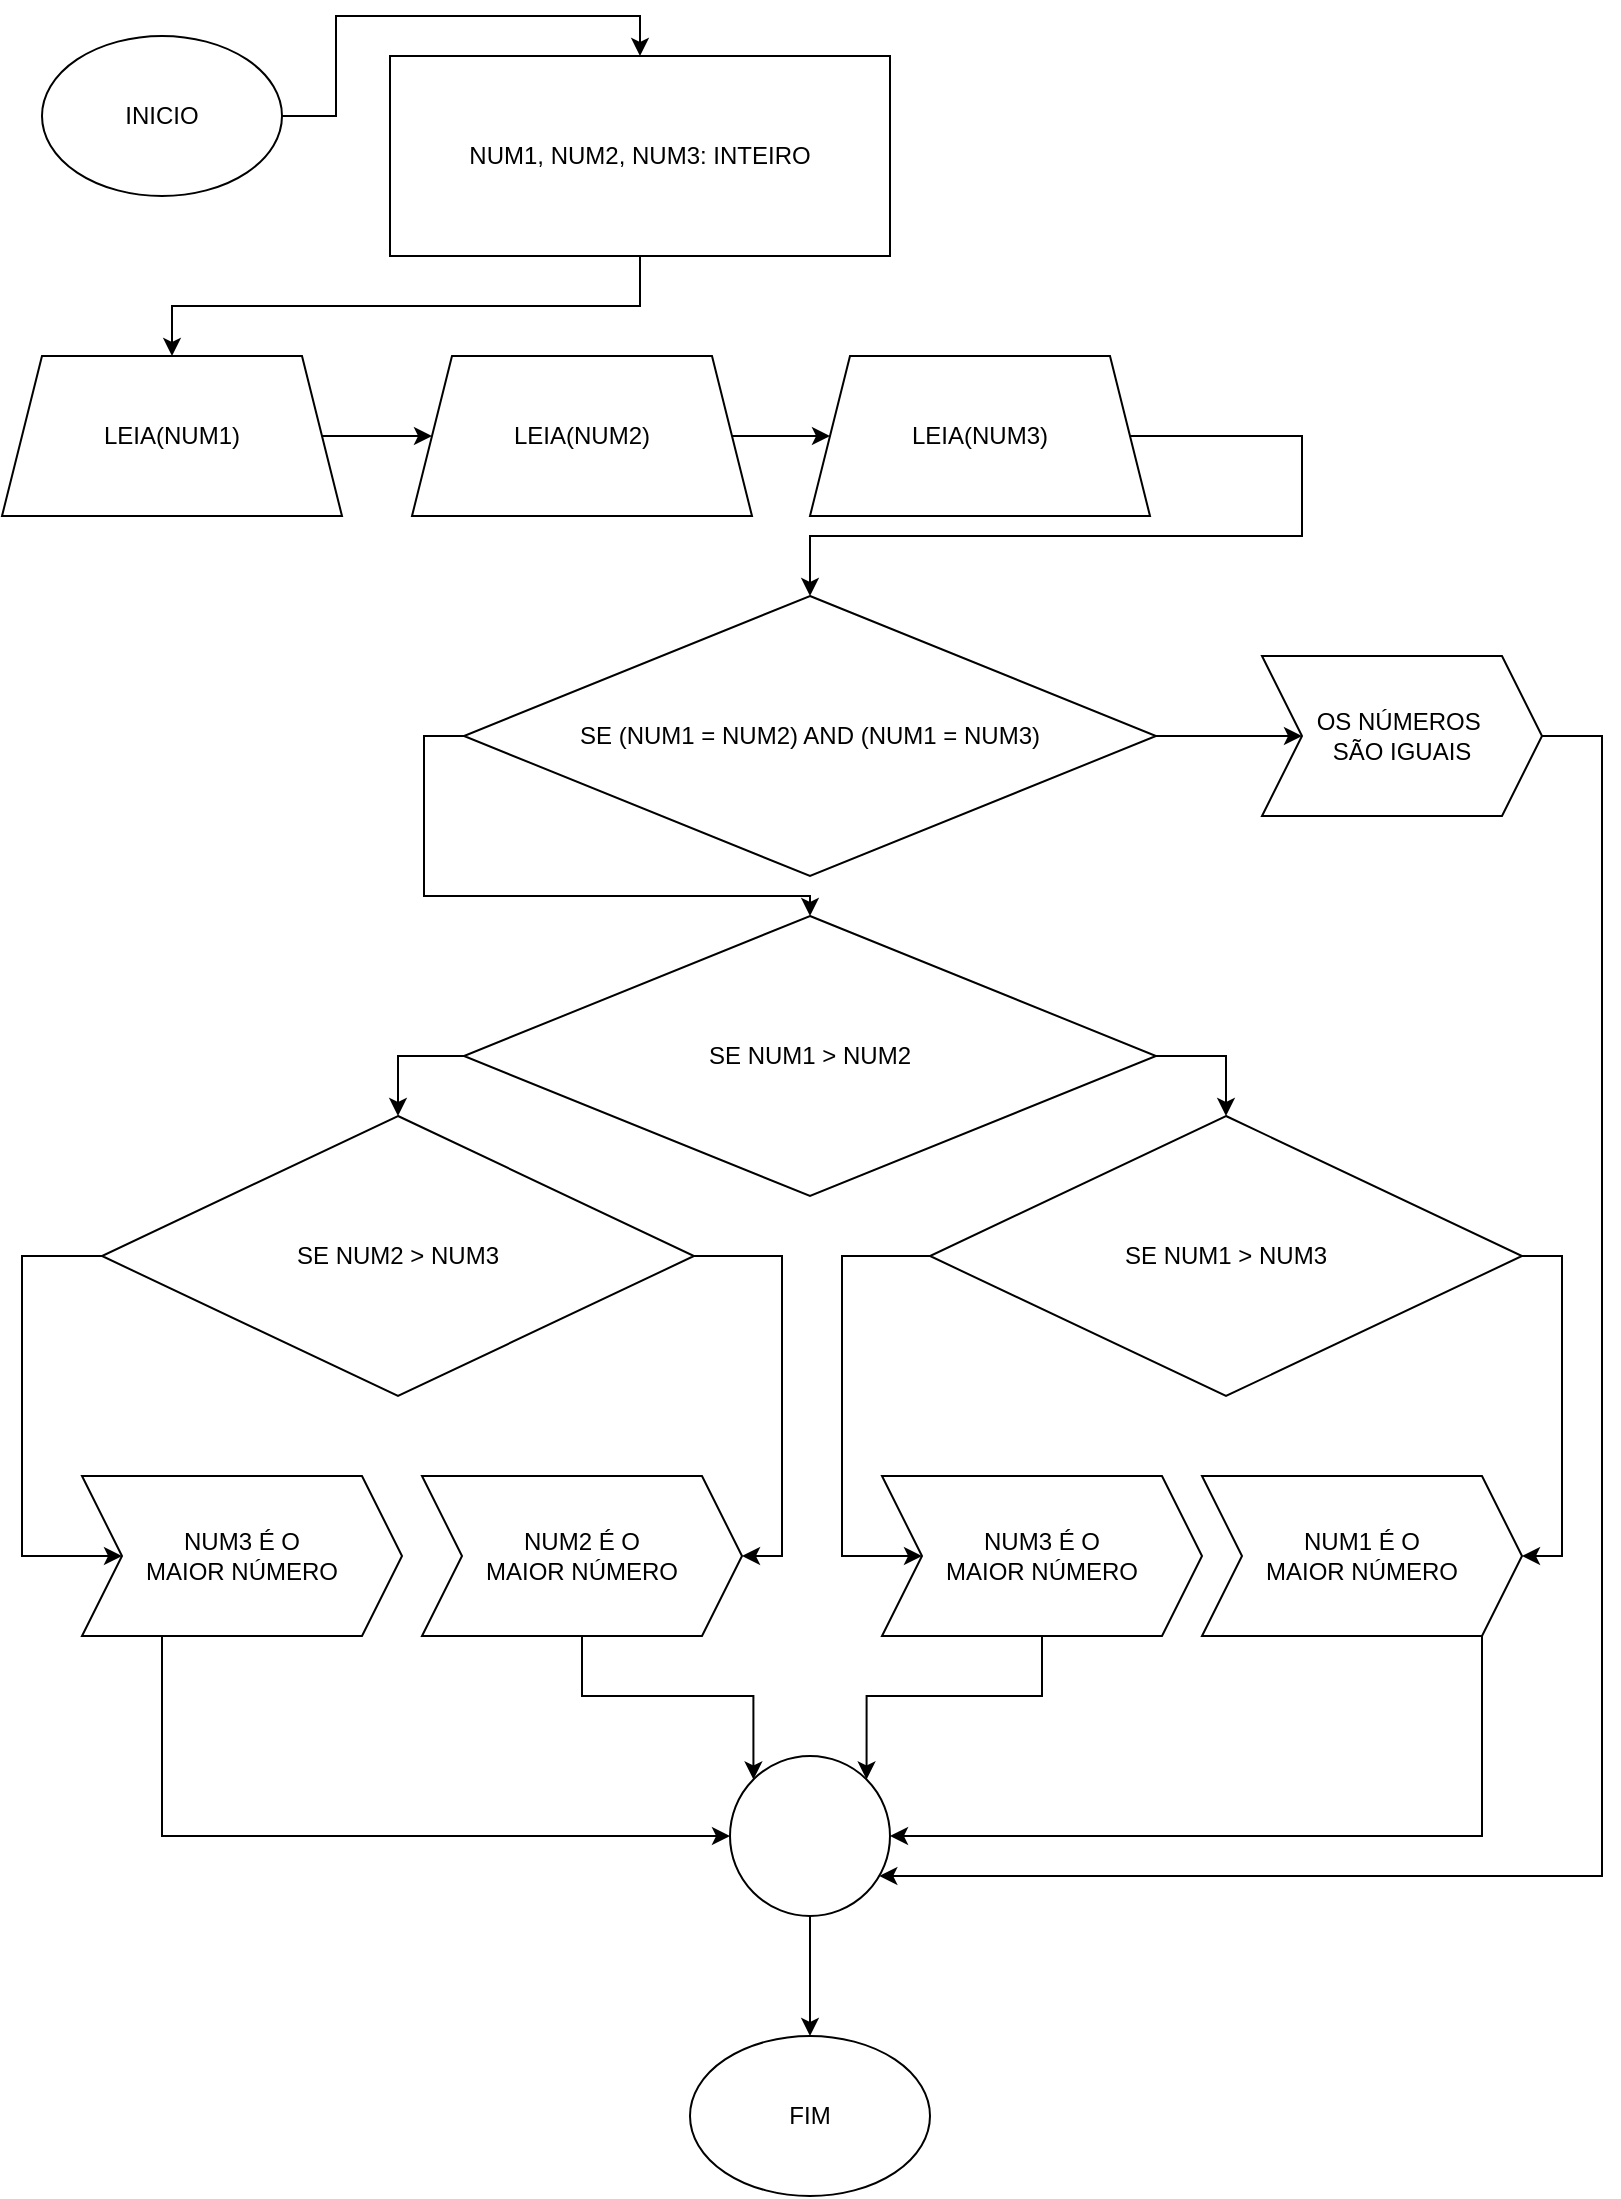 <mxfile version="15.7.0" type="device"><diagram id="4_YrrERkCLRavkvMRCk6" name="Page-1"><mxGraphModel dx="1422" dy="754" grid="1" gridSize="10" guides="1" tooltips="1" connect="1" arrows="1" fold="1" page="1" pageScale="1" pageWidth="827" pageHeight="1169" math="0" shadow="0"><root><mxCell id="0"/><mxCell id="1" parent="0"/><mxCell id="TvROgACA_ohKo44xhbkD-13" style="edgeStyle=orthogonalEdgeStyle;rounded=0;orthogonalLoop=1;jettySize=auto;html=1;entryX=0.5;entryY=0;entryDx=0;entryDy=0;" edge="1" parent="1" source="TvROgACA_ohKo44xhbkD-1" target="TvROgACA_ohKo44xhbkD-2"><mxGeometry relative="1" as="geometry"/></mxCell><mxCell id="TvROgACA_ohKo44xhbkD-1" value="INICIO" style="ellipse;whiteSpace=wrap;html=1;" vertex="1" parent="1"><mxGeometry x="30" y="30" width="120" height="80" as="geometry"/></mxCell><mxCell id="TvROgACA_ohKo44xhbkD-30" style="edgeStyle=orthogonalEdgeStyle;rounded=0;orthogonalLoop=1;jettySize=auto;html=1;entryX=0.5;entryY=0;entryDx=0;entryDy=0;exitX=0.5;exitY=1;exitDx=0;exitDy=0;" edge="1" parent="1" source="TvROgACA_ohKo44xhbkD-2" target="TvROgACA_ohKo44xhbkD-3"><mxGeometry relative="1" as="geometry"/></mxCell><mxCell id="TvROgACA_ohKo44xhbkD-2" value="NUM1, NUM2, NUM3: INTEIRO" style="rounded=0;whiteSpace=wrap;html=1;" vertex="1" parent="1"><mxGeometry x="204" y="40" width="250" height="100" as="geometry"/></mxCell><mxCell id="TvROgACA_ohKo44xhbkD-31" style="edgeStyle=orthogonalEdgeStyle;rounded=0;orthogonalLoop=1;jettySize=auto;html=1;entryX=0;entryY=0.5;entryDx=0;entryDy=0;" edge="1" parent="1" source="TvROgACA_ohKo44xhbkD-3" target="TvROgACA_ohKo44xhbkD-29"><mxGeometry relative="1" as="geometry"/></mxCell><mxCell id="TvROgACA_ohKo44xhbkD-3" value="LEIA(NUM1)" style="shape=trapezoid;perimeter=trapezoidPerimeter;whiteSpace=wrap;html=1;fixedSize=1;" vertex="1" parent="1"><mxGeometry x="10" y="190" width="170" height="80" as="geometry"/></mxCell><mxCell id="TvROgACA_ohKo44xhbkD-16" style="edgeStyle=orthogonalEdgeStyle;rounded=0;orthogonalLoop=1;jettySize=auto;html=1;entryX=0.5;entryY=0;entryDx=0;entryDy=0;exitX=1;exitY=0.5;exitDx=0;exitDy=0;" edge="1" parent="1" source="TvROgACA_ohKo44xhbkD-4" target="TvROgACA_ohKo44xhbkD-5"><mxGeometry relative="1" as="geometry"/></mxCell><mxCell id="TvROgACA_ohKo44xhbkD-17" style="edgeStyle=orthogonalEdgeStyle;rounded=0;orthogonalLoop=1;jettySize=auto;html=1;entryX=0.5;entryY=0;entryDx=0;entryDy=0;exitX=0;exitY=0.5;exitDx=0;exitDy=0;" edge="1" parent="1" source="TvROgACA_ohKo44xhbkD-4" target="TvROgACA_ohKo44xhbkD-6"><mxGeometry relative="1" as="geometry"/></mxCell><mxCell id="TvROgACA_ohKo44xhbkD-4" value="SE NUM1 &amp;gt; NUM2" style="rhombus;whiteSpace=wrap;html=1;" vertex="1" parent="1"><mxGeometry x="241" y="470" width="346" height="140" as="geometry"/></mxCell><mxCell id="TvROgACA_ohKo44xhbkD-20" style="edgeStyle=orthogonalEdgeStyle;rounded=0;orthogonalLoop=1;jettySize=auto;html=1;entryX=0;entryY=0.5;entryDx=0;entryDy=0;exitX=0;exitY=0.5;exitDx=0;exitDy=0;" edge="1" parent="1" source="TvROgACA_ohKo44xhbkD-5" target="TvROgACA_ohKo44xhbkD-8"><mxGeometry relative="1" as="geometry"><Array as="points"><mxPoint x="430" y="640"/><mxPoint x="430" y="790"/></Array></mxGeometry></mxCell><mxCell id="TvROgACA_ohKo44xhbkD-21" style="edgeStyle=orthogonalEdgeStyle;rounded=0;orthogonalLoop=1;jettySize=auto;html=1;entryX=1;entryY=0.5;entryDx=0;entryDy=0;exitX=1;exitY=0.5;exitDx=0;exitDy=0;" edge="1" parent="1" source="TvROgACA_ohKo44xhbkD-5" target="TvROgACA_ohKo44xhbkD-7"><mxGeometry relative="1" as="geometry"/></mxCell><mxCell id="TvROgACA_ohKo44xhbkD-5" value="SE NUM1 &amp;gt; NUM3" style="rhombus;whiteSpace=wrap;html=1;" vertex="1" parent="1"><mxGeometry x="474" y="570" width="296" height="140" as="geometry"/></mxCell><mxCell id="TvROgACA_ohKo44xhbkD-18" style="edgeStyle=orthogonalEdgeStyle;rounded=0;orthogonalLoop=1;jettySize=auto;html=1;entryX=1;entryY=0.5;entryDx=0;entryDy=0;exitX=1;exitY=0.5;exitDx=0;exitDy=0;" edge="1" parent="1" source="TvROgACA_ohKo44xhbkD-6" target="TvROgACA_ohKo44xhbkD-9"><mxGeometry relative="1" as="geometry"/></mxCell><mxCell id="TvROgACA_ohKo44xhbkD-19" style="edgeStyle=orthogonalEdgeStyle;rounded=0;orthogonalLoop=1;jettySize=auto;html=1;entryX=0;entryY=0.5;entryDx=0;entryDy=0;exitX=0;exitY=0.5;exitDx=0;exitDy=0;" edge="1" parent="1" source="TvROgACA_ohKo44xhbkD-6" target="TvROgACA_ohKo44xhbkD-10"><mxGeometry relative="1" as="geometry"><Array as="points"><mxPoint x="20" y="640"/><mxPoint x="20" y="790"/></Array></mxGeometry></mxCell><mxCell id="TvROgACA_ohKo44xhbkD-6" value="SE NUM2 &amp;gt; NUM3" style="rhombus;whiteSpace=wrap;html=1;" vertex="1" parent="1"><mxGeometry x="60" y="570" width="296" height="140" as="geometry"/></mxCell><mxCell id="TvROgACA_ohKo44xhbkD-25" style="edgeStyle=orthogonalEdgeStyle;rounded=0;orthogonalLoop=1;jettySize=auto;html=1;entryX=1;entryY=0.5;entryDx=0;entryDy=0;" edge="1" parent="1" source="TvROgACA_ohKo44xhbkD-7" target="TvROgACA_ohKo44xhbkD-11"><mxGeometry relative="1" as="geometry"><Array as="points"><mxPoint x="750" y="930"/></Array></mxGeometry></mxCell><mxCell id="TvROgACA_ohKo44xhbkD-7" value="NUM1 É O &lt;br&gt;MAIOR NÚMERO" style="shape=step;perimeter=stepPerimeter;whiteSpace=wrap;html=1;fixedSize=1;align=center;" vertex="1" parent="1"><mxGeometry x="610" y="750" width="160" height="80" as="geometry"/></mxCell><mxCell id="TvROgACA_ohKo44xhbkD-24" style="edgeStyle=orthogonalEdgeStyle;rounded=0;orthogonalLoop=1;jettySize=auto;html=1;entryX=1;entryY=0;entryDx=0;entryDy=0;" edge="1" parent="1" source="TvROgACA_ohKo44xhbkD-8" target="TvROgACA_ohKo44xhbkD-11"><mxGeometry relative="1" as="geometry"/></mxCell><mxCell id="TvROgACA_ohKo44xhbkD-8" value="NUM3 É O &lt;br&gt;MAIOR NÚMERO" style="shape=step;perimeter=stepPerimeter;whiteSpace=wrap;html=1;fixedSize=1;align=center;" vertex="1" parent="1"><mxGeometry x="450" y="750" width="160" height="80" as="geometry"/></mxCell><mxCell id="TvROgACA_ohKo44xhbkD-23" style="edgeStyle=orthogonalEdgeStyle;rounded=0;orthogonalLoop=1;jettySize=auto;html=1;entryX=0;entryY=0;entryDx=0;entryDy=0;" edge="1" parent="1" source="TvROgACA_ohKo44xhbkD-9" target="TvROgACA_ohKo44xhbkD-11"><mxGeometry relative="1" as="geometry"/></mxCell><mxCell id="TvROgACA_ohKo44xhbkD-9" value="NUM2 É O &lt;br&gt;MAIOR NÚMERO" style="shape=step;perimeter=stepPerimeter;whiteSpace=wrap;html=1;fixedSize=1;align=center;" vertex="1" parent="1"><mxGeometry x="220" y="750" width="160" height="80" as="geometry"/></mxCell><mxCell id="TvROgACA_ohKo44xhbkD-22" style="edgeStyle=orthogonalEdgeStyle;rounded=0;orthogonalLoop=1;jettySize=auto;html=1;entryX=0;entryY=0.5;entryDx=0;entryDy=0;" edge="1" parent="1" source="TvROgACA_ohKo44xhbkD-10" target="TvROgACA_ohKo44xhbkD-11"><mxGeometry relative="1" as="geometry"><Array as="points"><mxPoint x="90" y="930"/></Array></mxGeometry></mxCell><mxCell id="TvROgACA_ohKo44xhbkD-10" value="NUM3 É O &lt;br&gt;MAIOR NÚMERO" style="shape=step;perimeter=stepPerimeter;whiteSpace=wrap;html=1;fixedSize=1;align=center;" vertex="1" parent="1"><mxGeometry x="50" y="750" width="160" height="80" as="geometry"/></mxCell><mxCell id="TvROgACA_ohKo44xhbkD-26" style="edgeStyle=orthogonalEdgeStyle;rounded=0;orthogonalLoop=1;jettySize=auto;html=1;entryX=0.5;entryY=0;entryDx=0;entryDy=0;" edge="1" parent="1" source="TvROgACA_ohKo44xhbkD-11" target="TvROgACA_ohKo44xhbkD-12"><mxGeometry relative="1" as="geometry"/></mxCell><mxCell id="TvROgACA_ohKo44xhbkD-11" value="" style="ellipse;whiteSpace=wrap;html=1;aspect=fixed;align=center;" vertex="1" parent="1"><mxGeometry x="374" y="890" width="80" height="80" as="geometry"/></mxCell><mxCell id="TvROgACA_ohKo44xhbkD-12" value="FIM" style="ellipse;whiteSpace=wrap;html=1;" vertex="1" parent="1"><mxGeometry x="354" y="1030" width="120" height="80" as="geometry"/></mxCell><mxCell id="TvROgACA_ohKo44xhbkD-34" style="edgeStyle=orthogonalEdgeStyle;rounded=0;orthogonalLoop=1;jettySize=auto;html=1;entryX=0.5;entryY=0;entryDx=0;entryDy=0;exitX=1;exitY=0.5;exitDx=0;exitDy=0;" edge="1" parent="1" source="TvROgACA_ohKo44xhbkD-28" target="TvROgACA_ohKo44xhbkD-33"><mxGeometry relative="1" as="geometry"><Array as="points"><mxPoint x="660" y="230"/><mxPoint x="660" y="280"/><mxPoint x="414" y="280"/></Array></mxGeometry></mxCell><mxCell id="TvROgACA_ohKo44xhbkD-28" value="LEIA(NUM3)" style="shape=trapezoid;perimeter=trapezoidPerimeter;whiteSpace=wrap;html=1;fixedSize=1;" vertex="1" parent="1"><mxGeometry x="414" y="190" width="170" height="80" as="geometry"/></mxCell><mxCell id="TvROgACA_ohKo44xhbkD-32" style="edgeStyle=orthogonalEdgeStyle;rounded=0;orthogonalLoop=1;jettySize=auto;html=1;entryX=0;entryY=0.5;entryDx=0;entryDy=0;" edge="1" parent="1" source="TvROgACA_ohKo44xhbkD-29" target="TvROgACA_ohKo44xhbkD-28"><mxGeometry relative="1" as="geometry"/></mxCell><mxCell id="TvROgACA_ohKo44xhbkD-29" value="LEIA(NUM2)" style="shape=trapezoid;perimeter=trapezoidPerimeter;whiteSpace=wrap;html=1;fixedSize=1;" vertex="1" parent="1"><mxGeometry x="215" y="190" width="170" height="80" as="geometry"/></mxCell><mxCell id="TvROgACA_ohKo44xhbkD-36" style="edgeStyle=orthogonalEdgeStyle;rounded=0;orthogonalLoop=1;jettySize=auto;html=1;entryX=0;entryY=0.5;entryDx=0;entryDy=0;" edge="1" parent="1" source="TvROgACA_ohKo44xhbkD-33" target="TvROgACA_ohKo44xhbkD-35"><mxGeometry relative="1" as="geometry"/></mxCell><mxCell id="TvROgACA_ohKo44xhbkD-38" style="edgeStyle=orthogonalEdgeStyle;rounded=0;orthogonalLoop=1;jettySize=auto;html=1;entryX=0.5;entryY=0;entryDx=0;entryDy=0;exitX=0;exitY=0.5;exitDx=0;exitDy=0;" edge="1" parent="1" source="TvROgACA_ohKo44xhbkD-33" target="TvROgACA_ohKo44xhbkD-4"><mxGeometry relative="1" as="geometry"><Array as="points"><mxPoint x="221" y="380"/><mxPoint x="221" y="460"/><mxPoint x="414" y="460"/></Array></mxGeometry></mxCell><mxCell id="TvROgACA_ohKo44xhbkD-33" value="SE (NUM1 = NUM2) AND (NUM1 = NUM3)" style="rhombus;whiteSpace=wrap;html=1;" vertex="1" parent="1"><mxGeometry x="241" y="310" width="346" height="140" as="geometry"/></mxCell><mxCell id="TvROgACA_ohKo44xhbkD-37" style="edgeStyle=orthogonalEdgeStyle;rounded=0;orthogonalLoop=1;jettySize=auto;html=1;" edge="1" parent="1" source="TvROgACA_ohKo44xhbkD-35" target="TvROgACA_ohKo44xhbkD-11"><mxGeometry relative="1" as="geometry"><Array as="points"><mxPoint x="810" y="380"/><mxPoint x="810" y="950"/></Array></mxGeometry></mxCell><mxCell id="TvROgACA_ohKo44xhbkD-35" value="OS NÚMEROS&amp;nbsp;&lt;br&gt;SÃO IGUAIS" style="shape=step;perimeter=stepPerimeter;whiteSpace=wrap;html=1;fixedSize=1;align=center;" vertex="1" parent="1"><mxGeometry x="640" y="340" width="140" height="80" as="geometry"/></mxCell></root></mxGraphModel></diagram></mxfile>